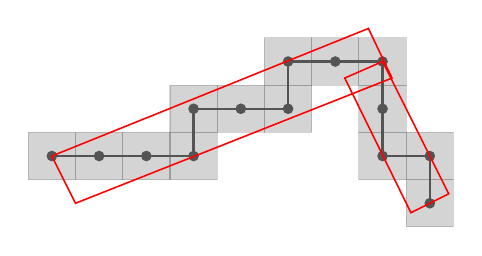 \begin{tikzpicture}[x=0.6cm,y=0.6cm]
  \definecolor{kGrey}{rgb}{0.33,0.33,0.33}

  \foreach \x/\y in { 0/0,1/0,2/0,3/0,3/1,4/1,5/1,5/2,6/2,7/2,7/1,7/0,8/0,8/-1 }
  {
    \draw[color=kGrey,fill, nearly transparent] (\x-0.5,\y-0.5) rectangle (\x+0.5,\y+0.5);
    \draw[color=kGrey,fill] (\x,\y) circle (0.1);
  }

  \draw[color=kGrey,thick] (0,0) -- (3,0) -- (3,1) -- (5,1) -- (5,2) -- (7,2) -- (7,0) -- (8,0) -- (8,-1);

  \draw[color=red,line width=0.2mm] (0,0) -- (6.7,2.7) -- (7.2,1.65) -- (0.5,-1) -- cycle;
  \draw[color=red,line width=0.2mm] (7,2) -- (8.4,-0.8) -- (7.6,-1.2) -- (6.2,1.65) -- cycle;
\end{tikzpicture}\quad
